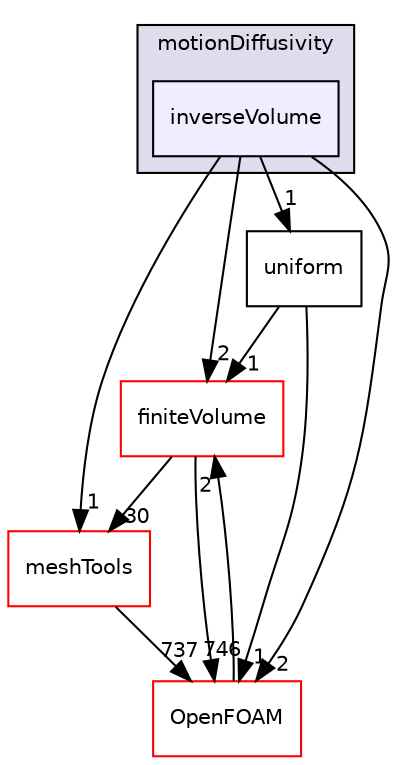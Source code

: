 digraph "src/fvMotionSolver/motionDiffusivity/inverseVolume" {
  bgcolor=transparent;
  compound=true
  node [ fontsize="10", fontname="Helvetica"];
  edge [ labelfontsize="10", labelfontname="Helvetica"];
  subgraph clusterdir_8ab94aa558c9b87721da8bbf3fb9229e {
    graph [ bgcolor="#ddddee", pencolor="black", label="motionDiffusivity" fontname="Helvetica", fontsize="10", URL="dir_8ab94aa558c9b87721da8bbf3fb9229e.html"]
  dir_0a651ec746fe2ee1e3af70d9cd3193ad [shape=box, label="inverseVolume", style="filled", fillcolor="#eeeeff", pencolor="black", URL="dir_0a651ec746fe2ee1e3af70d9cd3193ad.html"];
  }
  dir_9bd15774b555cf7259a6fa18f99fe99b [shape=box label="finiteVolume" color="red" URL="dir_9bd15774b555cf7259a6fa18f99fe99b.html"];
  dir_ae30ad0bef50cf391b24c614251bb9fd [shape=box label="meshTools" color="red" URL="dir_ae30ad0bef50cf391b24c614251bb9fd.html"];
  dir_c5473ff19b20e6ec4dfe5c310b3778a8 [shape=box label="OpenFOAM" color="red" URL="dir_c5473ff19b20e6ec4dfe5c310b3778a8.html"];
  dir_9ab4f326e917527a728683b764a3ad42 [shape=box label="uniform" URL="dir_9ab4f326e917527a728683b764a3ad42.html"];
  dir_9bd15774b555cf7259a6fa18f99fe99b->dir_ae30ad0bef50cf391b24c614251bb9fd [headlabel="30", labeldistance=1.5 headhref="dir_000896_001750.html"];
  dir_9bd15774b555cf7259a6fa18f99fe99b->dir_c5473ff19b20e6ec4dfe5c310b3778a8 [headlabel="746", labeldistance=1.5 headhref="dir_000896_001896.html"];
  dir_0a651ec746fe2ee1e3af70d9cd3193ad->dir_9bd15774b555cf7259a6fa18f99fe99b [headlabel="2", labeldistance=1.5 headhref="dir_001298_000896.html"];
  dir_0a651ec746fe2ee1e3af70d9cd3193ad->dir_ae30ad0bef50cf391b24c614251bb9fd [headlabel="1", labeldistance=1.5 headhref="dir_001298_001750.html"];
  dir_0a651ec746fe2ee1e3af70d9cd3193ad->dir_c5473ff19b20e6ec4dfe5c310b3778a8 [headlabel="2", labeldistance=1.5 headhref="dir_001298_001896.html"];
  dir_0a651ec746fe2ee1e3af70d9cd3193ad->dir_9ab4f326e917527a728683b764a3ad42 [headlabel="1", labeldistance=1.5 headhref="dir_001298_001304.html"];
  dir_ae30ad0bef50cf391b24c614251bb9fd->dir_c5473ff19b20e6ec4dfe5c310b3778a8 [headlabel="737", labeldistance=1.5 headhref="dir_001750_001896.html"];
  dir_c5473ff19b20e6ec4dfe5c310b3778a8->dir_9bd15774b555cf7259a6fa18f99fe99b [headlabel="2", labeldistance=1.5 headhref="dir_001896_000896.html"];
  dir_9ab4f326e917527a728683b764a3ad42->dir_9bd15774b555cf7259a6fa18f99fe99b [headlabel="1", labeldistance=1.5 headhref="dir_001304_000896.html"];
  dir_9ab4f326e917527a728683b764a3ad42->dir_c5473ff19b20e6ec4dfe5c310b3778a8 [headlabel="1", labeldistance=1.5 headhref="dir_001304_001896.html"];
}
